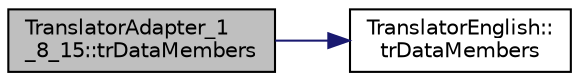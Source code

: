 digraph "TranslatorAdapter_1_8_15::trDataMembers"
{
 // LATEX_PDF_SIZE
  edge [fontname="Helvetica",fontsize="10",labelfontname="Helvetica",labelfontsize="10"];
  node [fontname="Helvetica",fontsize="10",shape=record];
  rankdir="LR";
  Node1 [label="TranslatorAdapter_1\l_8_15::trDataMembers",height=0.2,width=0.4,color="black", fillcolor="grey75", style="filled", fontcolor="black",tooltip=" "];
  Node1 -> Node2 [color="midnightblue",fontsize="10",style="solid",fontname="Helvetica"];
  Node2 [label="TranslatorEnglish::\ltrDataMembers",height=0.2,width=0.4,color="black", fillcolor="white", style="filled",URL="$classTranslatorEnglish.html#a01658073fa6d3c7bed2daa363e8a0244",tooltip=" "];
}
